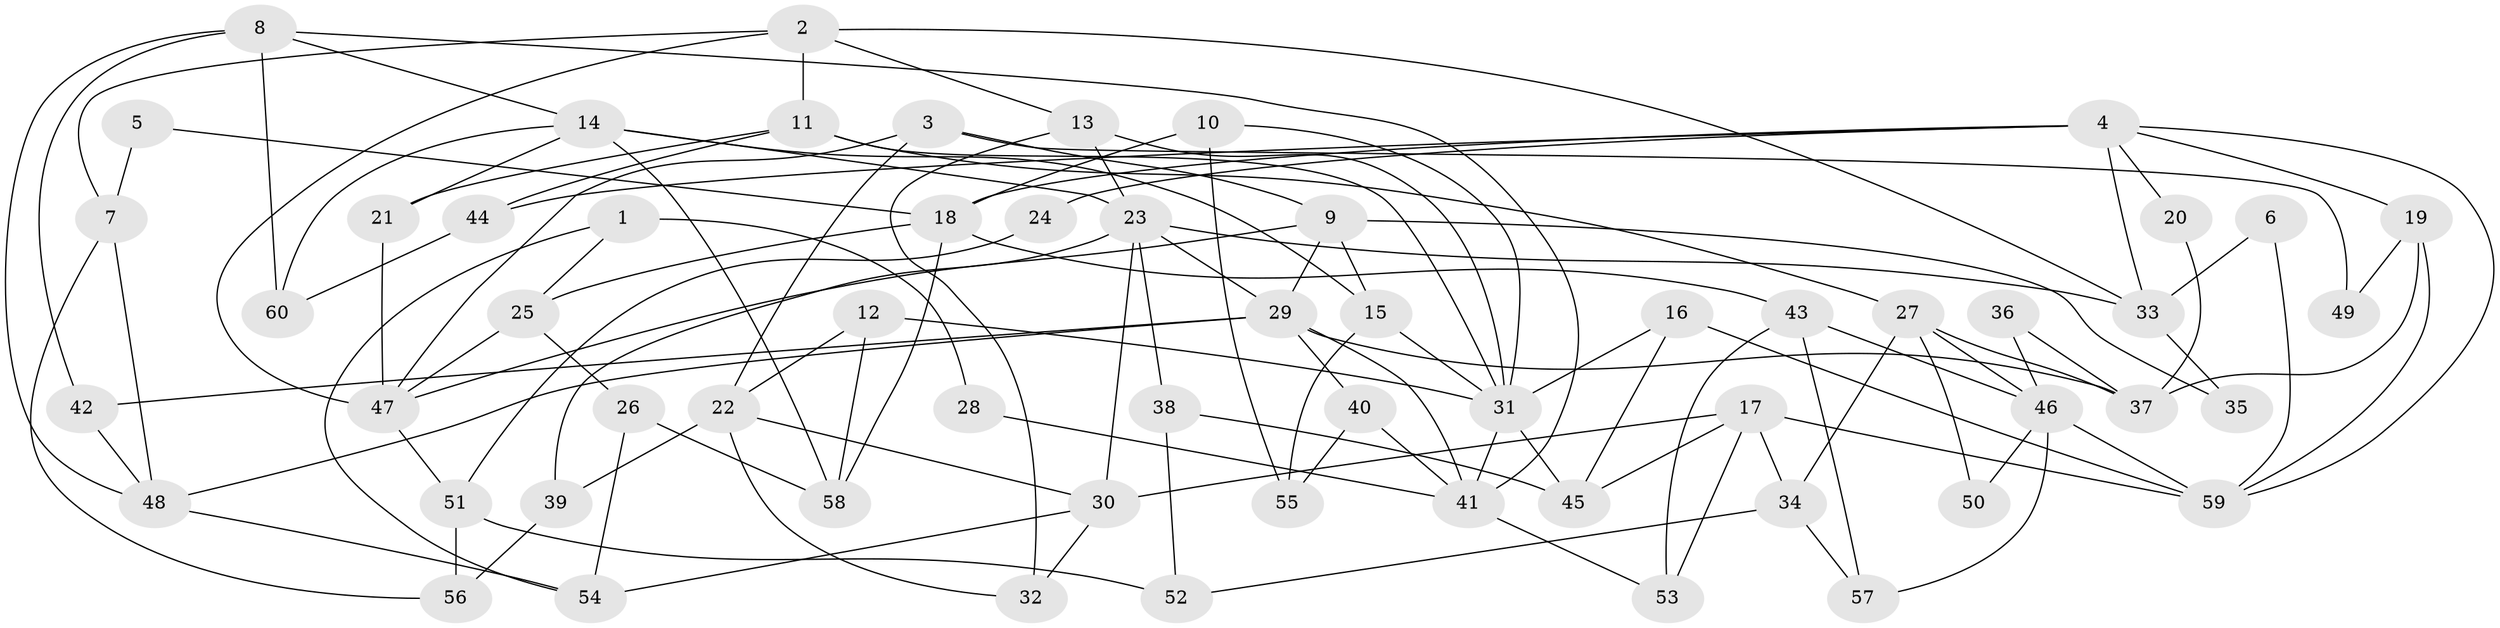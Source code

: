 // Generated by graph-tools (version 1.1) at 2025/11/02/27/25 16:11:18]
// undirected, 60 vertices, 120 edges
graph export_dot {
graph [start="1"]
  node [color=gray90,style=filled];
  1;
  2;
  3;
  4;
  5;
  6;
  7;
  8;
  9;
  10;
  11;
  12;
  13;
  14;
  15;
  16;
  17;
  18;
  19;
  20;
  21;
  22;
  23;
  24;
  25;
  26;
  27;
  28;
  29;
  30;
  31;
  32;
  33;
  34;
  35;
  36;
  37;
  38;
  39;
  40;
  41;
  42;
  43;
  44;
  45;
  46;
  47;
  48;
  49;
  50;
  51;
  52;
  53;
  54;
  55;
  56;
  57;
  58;
  59;
  60;
  1 -- 25;
  1 -- 54;
  1 -- 28;
  2 -- 11;
  2 -- 47;
  2 -- 7;
  2 -- 13;
  2 -- 33;
  3 -- 47;
  3 -- 22;
  3 -- 9;
  3 -- 49;
  4 -- 44;
  4 -- 33;
  4 -- 18;
  4 -- 19;
  4 -- 20;
  4 -- 24;
  4 -- 59;
  5 -- 7;
  5 -- 18;
  6 -- 59;
  6 -- 33;
  7 -- 56;
  7 -- 48;
  8 -- 48;
  8 -- 41;
  8 -- 14;
  8 -- 42;
  8 -- 60;
  9 -- 29;
  9 -- 15;
  9 -- 35;
  9 -- 47;
  10 -- 55;
  10 -- 31;
  10 -- 18;
  11 -- 31;
  11 -- 27;
  11 -- 21;
  11 -- 44;
  12 -- 58;
  12 -- 31;
  12 -- 22;
  13 -- 32;
  13 -- 23;
  13 -- 31;
  14 -- 21;
  14 -- 15;
  14 -- 23;
  14 -- 58;
  14 -- 60;
  15 -- 31;
  15 -- 55;
  16 -- 31;
  16 -- 59;
  16 -- 45;
  17 -- 45;
  17 -- 59;
  17 -- 30;
  17 -- 34;
  17 -- 53;
  18 -- 25;
  18 -- 43;
  18 -- 58;
  19 -- 59;
  19 -- 37;
  19 -- 49;
  20 -- 37;
  21 -- 47;
  22 -- 30;
  22 -- 32;
  22 -- 39;
  23 -- 29;
  23 -- 30;
  23 -- 33;
  23 -- 38;
  23 -- 39;
  24 -- 51;
  25 -- 26;
  25 -- 47;
  26 -- 54;
  26 -- 58;
  27 -- 34;
  27 -- 37;
  27 -- 46;
  27 -- 50;
  28 -- 41;
  29 -- 42;
  29 -- 37;
  29 -- 40;
  29 -- 41;
  29 -- 48;
  30 -- 32;
  30 -- 54;
  31 -- 41;
  31 -- 45;
  33 -- 35;
  34 -- 57;
  34 -- 52;
  36 -- 46;
  36 -- 37;
  38 -- 45;
  38 -- 52;
  39 -- 56;
  40 -- 41;
  40 -- 55;
  41 -- 53;
  42 -- 48;
  43 -- 53;
  43 -- 46;
  43 -- 57;
  44 -- 60;
  46 -- 50;
  46 -- 57;
  46 -- 59;
  47 -- 51;
  48 -- 54;
  51 -- 52;
  51 -- 56;
}
